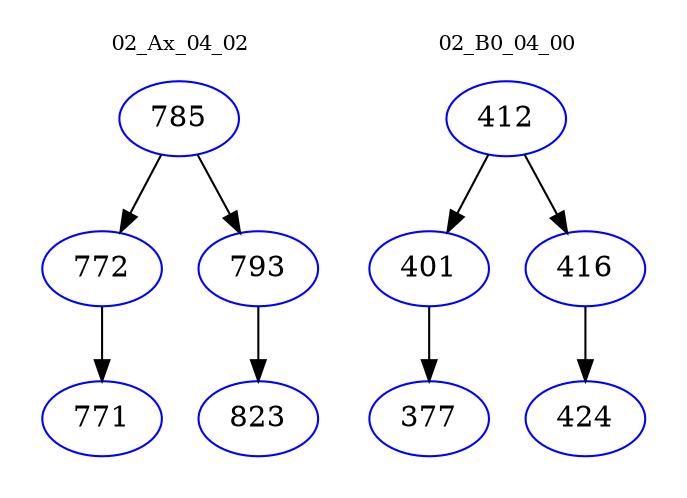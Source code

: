 digraph{
subgraph cluster_0 {
color = white
label = "02_Ax_04_02";
fontsize=10;
T0_785 [label="785", color="blue"]
T0_785 -> T0_772 [color="black"]
T0_772 [label="772", color="blue"]
T0_772 -> T0_771 [color="black"]
T0_771 [label="771", color="blue"]
T0_785 -> T0_793 [color="black"]
T0_793 [label="793", color="blue"]
T0_793 -> T0_823 [color="black"]
T0_823 [label="823", color="blue"]
}
subgraph cluster_1 {
color = white
label = "02_B0_04_00";
fontsize=10;
T1_412 [label="412", color="blue"]
T1_412 -> T1_401 [color="black"]
T1_401 [label="401", color="blue"]
T1_401 -> T1_377 [color="black"]
T1_377 [label="377", color="blue"]
T1_412 -> T1_416 [color="black"]
T1_416 [label="416", color="blue"]
T1_416 -> T1_424 [color="black"]
T1_424 [label="424", color="blue"]
}
}
